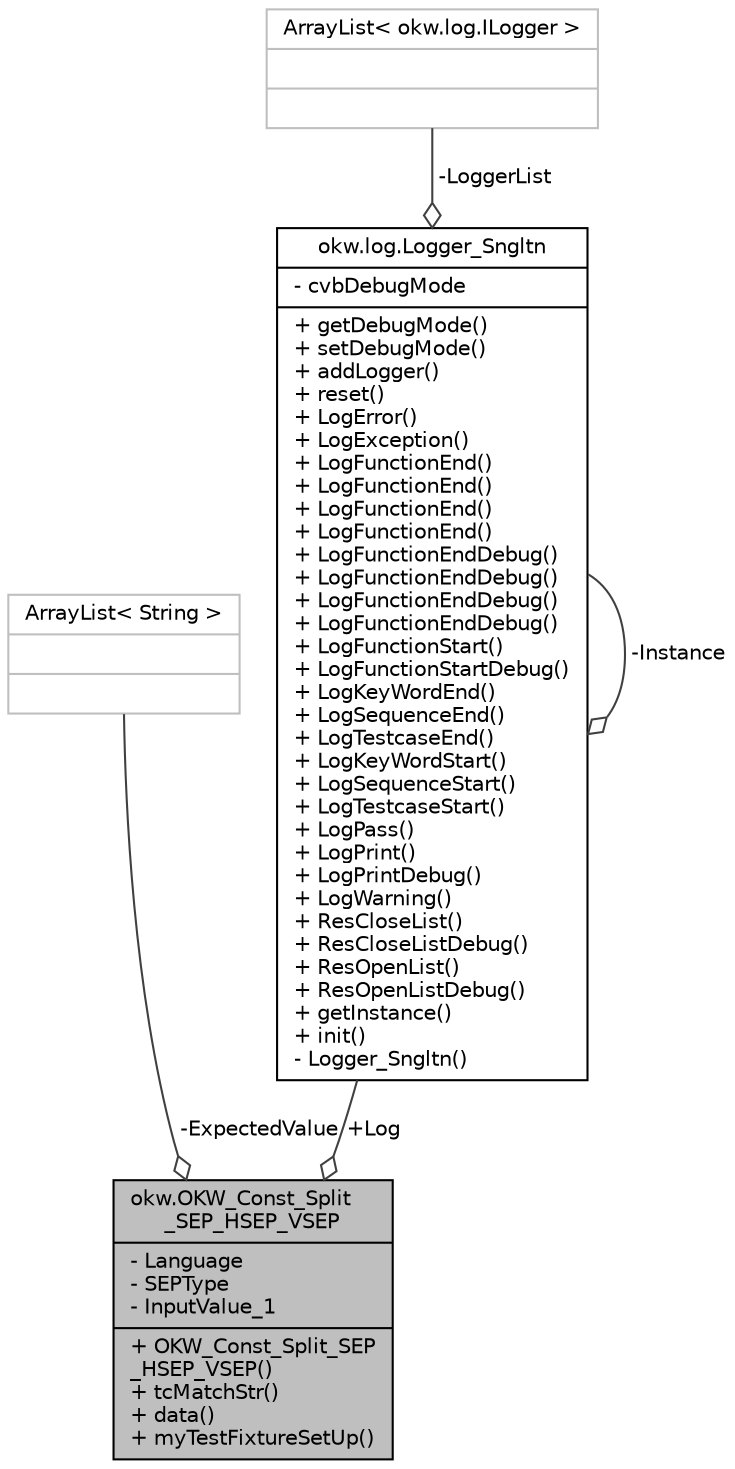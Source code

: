 digraph "okw.OKW_Const_Split_SEP_HSEP_VSEP"
{
 // INTERACTIVE_SVG=YES
 // LATEX_PDF_SIZE
  edge [fontname="Helvetica",fontsize="10",labelfontname="Helvetica",labelfontsize="10"];
  node [fontname="Helvetica",fontsize="10",shape=record];
  Node1 [label="{okw.OKW_Const_Split\l_SEP_HSEP_VSEP\n|- Language\l- SEPType\l- InputValue_1\l|+ OKW_Const_Split_SEP\l_HSEP_VSEP()\l+ tcMatchStr()\l+ data()\l+ myTestFixtureSetUp()\l}",height=0.2,width=0.4,color="black", fillcolor="grey75", style="filled", fontcolor="black",tooltip=" "];
  Node2 -> Node1 [color="grey25",fontsize="10",style="solid",label=" -ExpectedValue" ,arrowhead="odiamond",fontname="Helvetica"];
  Node2 [label="{ArrayList\< String \>\n||}",height=0.2,width=0.4,color="grey75", fillcolor="white", style="filled",tooltip=" "];
  Node3 -> Node1 [color="grey25",fontsize="10",style="solid",label=" +Log" ,arrowhead="odiamond",fontname="Helvetica"];
  Node3 [label="{okw.log.Logger_Sngltn\n|- cvbDebugMode\l|+ getDebugMode()\l+ setDebugMode()\l+ addLogger()\l+ reset()\l+ LogError()\l+ LogException()\l+ LogFunctionEnd()\l+ LogFunctionEnd()\l+ LogFunctionEnd()\l+ LogFunctionEnd()\l+ LogFunctionEndDebug()\l+ LogFunctionEndDebug()\l+ LogFunctionEndDebug()\l+ LogFunctionEndDebug()\l+ LogFunctionStart()\l+ LogFunctionStartDebug()\l+ LogKeyWordEnd()\l+ LogSequenceEnd()\l+ LogTestcaseEnd()\l+ LogKeyWordStart()\l+ LogSequenceStart()\l+ LogTestcaseStart()\l+ LogPass()\l+ LogPrint()\l+ LogPrintDebug()\l+ LogWarning()\l+ ResCloseList()\l+ ResCloseListDebug()\l+ ResOpenList()\l+ ResOpenListDebug()\l+ getInstance()\l+ init()\l- Logger_Sngltn()\l}",height=0.2,width=0.4,color="black", fillcolor="white", style="filled",URL="$classokw_1_1log_1_1_logger___sngltn.html",tooltip=" "];
  Node4 -> Node3 [color="grey25",fontsize="10",style="solid",label=" -LoggerList" ,arrowhead="odiamond",fontname="Helvetica"];
  Node4 [label="{ArrayList\< okw.log.ILogger \>\n||}",height=0.2,width=0.4,color="grey75", fillcolor="white", style="filled",tooltip=" "];
  Node3 -> Node3 [color="grey25",fontsize="10",style="solid",label=" -Instance" ,arrowhead="odiamond",fontname="Helvetica"];
}
